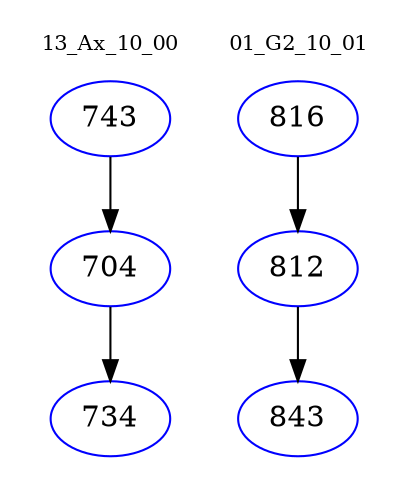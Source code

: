 digraph{
subgraph cluster_0 {
color = white
label = "13_Ax_10_00";
fontsize=10;
T0_743 [label="743", color="blue"]
T0_743 -> T0_704 [color="black"]
T0_704 [label="704", color="blue"]
T0_704 -> T0_734 [color="black"]
T0_734 [label="734", color="blue"]
}
subgraph cluster_1 {
color = white
label = "01_G2_10_01";
fontsize=10;
T1_816 [label="816", color="blue"]
T1_816 -> T1_812 [color="black"]
T1_812 [label="812", color="blue"]
T1_812 -> T1_843 [color="black"]
T1_843 [label="843", color="blue"]
}
}
